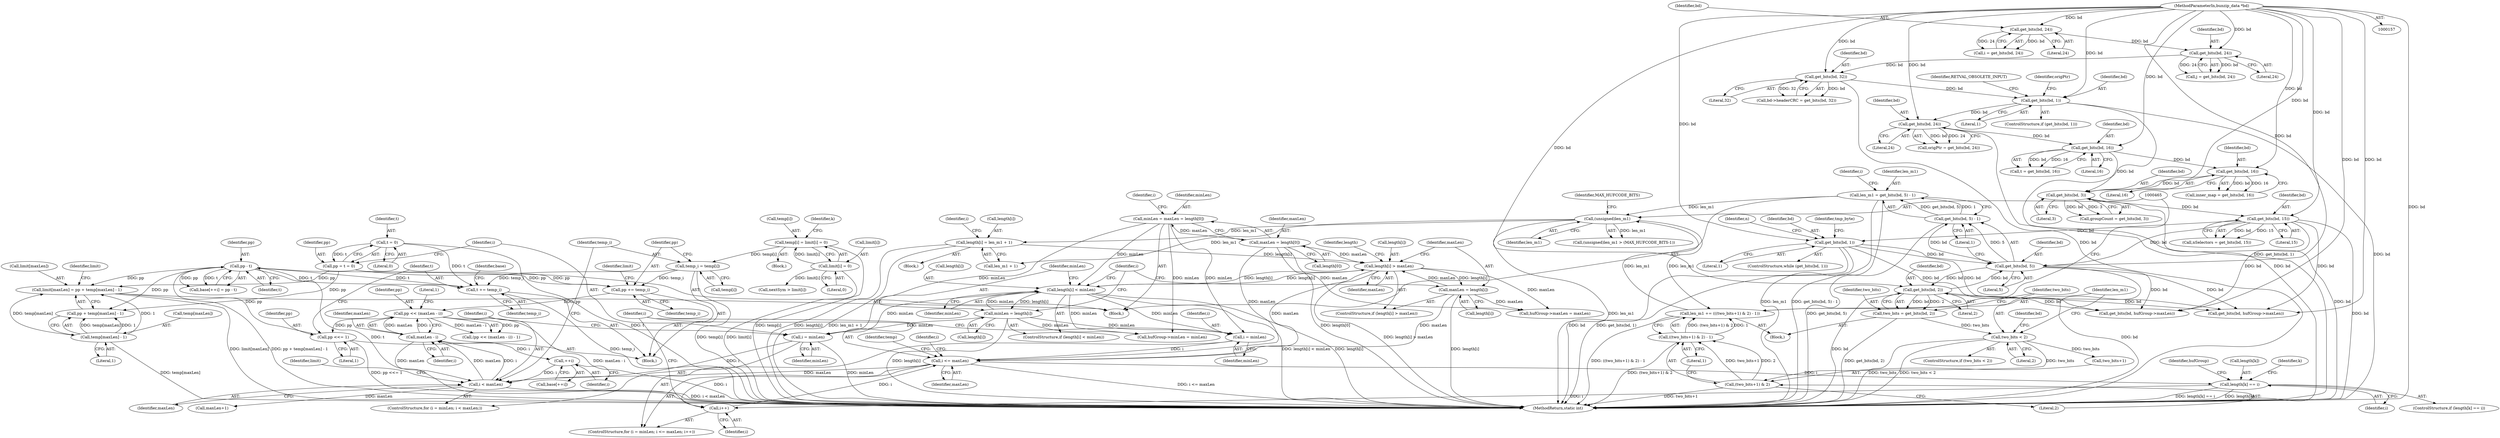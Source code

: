digraph "0_busybox_0402cb32df015d9372578e3db27db47b33d5c7b0@integer" {
"1000682" [label="(Call,limit[maxLen] = pp + temp[maxLen] - 1)"];
"1000679" [label="(Call,pp - t)"];
"1000668" [label="(Call,pp <<= 1)"];
"1000662" [label="(Call,pp << (maxLen - i))"];
"1000654" [label="(Call,pp += temp_i)"];
"1000649" [label="(Call,temp_i = temp[i])"];
"1000588" [label="(Call,temp[i] = limit[i] = 0)"];
"1000592" [label="(Call,limit[i] = 0)"];
"1000635" [label="(Call,pp = t = 0)"];
"1000637" [label="(Call,t = 0)"];
"1000664" [label="(Call,maxLen - i)"];
"1000644" [label="(Call,i < maxLen)"];
"1000677" [label="(Call,++i)"];
"1000641" [label="(Call,i = minLen)"];
"1000538" [label="(Call,minLen = length[i])"];
"1000533" [label="(Call,length[i] < minLen)"];
"1000521" [label="(Call,length[i] > maxLen)"];
"1000496" [label="(Call,length[i] = len_m1 + 1)"];
"1000464" [label="(Call,(unsigned)len_m1)"];
"1000442" [label="(Call,len_m1 = get_bits(bd, 5) - 1)"];
"1000444" [label="(Call,get_bits(bd, 5) - 1)"];
"1000445" [label="(Call,get_bits(bd, 5))"];
"1000381" [label="(Call,get_bits(bd, 1))"];
"1000357" [label="(Call,get_bits(bd, 15))"];
"1000328" [label="(Call,get_bits(bd, 3))"];
"1000274" [label="(Call,get_bits(bd, 16))"];
"1000255" [label="(Call,get_bits(bd, 24))"];
"1000248" [label="(Call,get_bits(bd, 1))"];
"1000224" [label="(Call,get_bits(bd, 32))"];
"1000217" [label="(Call,get_bits(bd, 24))"];
"1000212" [label="(Call,get_bits(bd, 24))"];
"1000158" [label="(MethodParameterIn,bunzip_data *bd)"];
"1000289" [label="(Call,get_bits(bd, 16))"];
"1000474" [label="(Call,get_bits(bd, 2))"];
"1000487" [label="(Call,len_m1 += (((two_bits+1) & 2) - 1))"];
"1000489" [label="(Call,((two_bits+1) & 2) - 1)"];
"1000490" [label="(Call,(two_bits+1) & 2)"];
"1000478" [label="(Call,two_bits < 2)"];
"1000472" [label="(Call,two_bits = get_bits(bd, 2))"];
"1000505" [label="(Call,maxLen = length[0])"];
"1000526" [label="(Call,maxLen = length[i])"];
"1000503" [label="(Call,minLen = maxLen = length[0])"];
"1000581" [label="(Call,i <= maxLen)"];
"1000578" [label="(Call,i = minLen)"];
"1000584" [label="(Call,i++)"];
"1000607" [label="(Call,length[k] == i)"];
"1000671" [label="(Call,t += temp_i)"];
"1000688" [label="(Call,temp[maxLen] - 1)"];
"1000641" [label="(Call,i = minLen)"];
"1000668" [label="(Call,pp <<= 1)"];
"1000500" [label="(Call,len_m1 + 1)"];
"1000381" [label="(Call,get_bits(bd, 1))"];
"1000249" [label="(Identifier,bd)"];
"1000484" [label="(Identifier,bd)"];
"1000640" [label="(ControlStructure,for (i = minLen; i < maxLen;))"];
"1000272" [label="(Call,t = get_bits(bd, 16))"];
"1000607" [label="(Call,length[k] == i)"];
"1000468" [label="(Identifier,MAX_HUFCODE_BITS)"];
"1000637" [label="(Call,t = 0)"];
"1000330" [label="(Literal,3)"];
"1000692" [label="(Literal,1)"];
"1000472" [label="(Call,two_bits = get_bits(bd, 2))"];
"1000672" [label="(Identifier,t)"];
"1000447" [label="(Literal,5)"];
"1000497" [label="(Call,length[i])"];
"1000478" [label="(Call,two_bits < 2)"];
"1000257" [label="(Literal,24)"];
"1000458" [label="(Block,)"];
"1000638" [label="(Identifier,t)"];
"1000394" [label="(Identifier,tmp_byte)"];
"1000646" [label="(Identifier,maxLen)"];
"1000215" [label="(Call,j = get_bits(bd, 24))"];
"1000276" [label="(Literal,16)"];
"1000644" [label="(Call,i < maxLen)"];
"1000605" [label="(Identifier,k)"];
"1000212" [label="(Call,get_bits(bd, 24))"];
"1000586" [label="(Block,)"];
"1000328" [label="(Call,get_bits(bd, 3))"];
"1000217" [label="(Call,get_bits(bd, 24))"];
"1000488" [label="(Identifier,len_m1)"];
"1000684" [label="(Identifier,limit)"];
"1000696" [label="(Call,maxLen+1)"];
"1000615" [label="(Identifier,hufGroup)"];
"1000477" [label="(ControlStructure,if (two_bits < 2))"];
"1000213" [label="(Identifier,bd)"];
"1000579" [label="(Identifier,i)"];
"1000210" [label="(Call,i = get_bits(bd, 24))"];
"1000581" [label="(Call,i <= maxLen)"];
"1000578" [label="(Call,i = minLen)"];
"1000661" [label="(Call,(pp << (maxLen - i)) - 1)"];
"1000226" [label="(Literal,32)"];
"1000555" [label="(Call,hufGroup->maxLen = maxLen)"];
"1000445" [label="(Call,get_bits(bd, 5))"];
"1000669" [label="(Identifier,pp)"];
"1000688" [label="(Call,temp[maxLen] - 1)"];
"1000673" [label="(Identifier,temp_i)"];
"1000538" [label="(Call,minLen = length[i])"];
"1000520" [label="(ControlStructure,if (length[i] > maxLen))"];
"1000674" [label="(Call,base[++i] = pp - t)"];
"1000491" [label="(Call,two_bits+1)"];
"1000650" [label="(Identifier,temp_i)"];
"1000219" [label="(Literal,24)"];
"1000512" [label="(Identifier,i)"];
"1000801" [label="(Call,get_bits(bd, hufGroup->maxLen))"];
"1000275" [label="(Identifier,bd)"];
"1000670" [label="(Literal,1)"];
"1000475" [label="(Identifier,bd)"];
"1000252" [label="(Identifier,RETVAL_OBSOLETE_INPUT)"];
"1000442" [label="(Call,len_m1 = get_bits(bd, 5) - 1)"];
"1000274" [label="(Call,get_bits(bd, 16))"];
"1000608" [label="(Call,length[k])"];
"1000683" [label="(Call,limit[maxLen])"];
"1000220" [label="(Call,bd->headerCRC = get_bits(bd, 32))"];
"1000532" [label="(ControlStructure,if (length[i] < minLen))"];
"1000473" [label="(Identifier,two_bits)"];
"1000639" [label="(Literal,0)"];
"1000489" [label="(Call,((two_bits+1) & 2) - 1)"];
"1000582" [label="(Identifier,i)"];
"1000463" [label="(Call,(unsigned)len_m1 > (MAX_HUFCODE_BITS-1))"];
"1000678" [label="(Identifier,i)"];
"1000158" [label="(MethodParameterIn,bunzip_data *bd)"];
"1000662" [label="(Call,pp << (maxLen - i))"];
"1000214" [label="(Literal,24)"];
"1000593" [label="(Call,limit[i])"];
"1000474" [label="(Call,get_bits(bd, 2))"];
"1000255" [label="(Call,get_bits(bd, 24))"];
"1000256" [label="(Identifier,bd)"];
"1000695" [label="(Identifier,limit)"];
"1000460" [label="(Block,)"];
"1000250" [label="(Literal,1)"];
"1000507" [label="(Call,length[0])"];
"1000682" [label="(Call,limit[maxLen] = pp + temp[maxLen] - 1)"];
"1000666" [label="(Identifier,i)"];
"1000550" [label="(Call,hufGroup->minLen = minLen)"];
"1000503" [label="(Call,minLen = maxLen = length[0])"];
"1000584" [label="(Call,i++)"];
"1000635" [label="(Call,pp = t = 0)"];
"1000654" [label="(Call,pp += temp_i)"];
"1000656" [label="(Identifier,temp_i)"];
"1000457" [label="(Identifier,i)"];
"1000583" [label="(Identifier,maxLen)"];
"1000588" [label="(Call,temp[i] = limit[i] = 0)"];
"1000537" [label="(Identifier,minLen)"];
"1001173" [label="(MethodReturn,static int)"];
"1000539" [label="(Identifier,minLen)"];
"1000443" [label="(Identifier,len_m1)"];
"1000387" [label="(Identifier,n)"];
"1000504" [label="(Identifier,minLen)"];
"1000466" [label="(Identifier,len_m1)"];
"1000253" [label="(Call,origPtr = get_bits(bd, 24))"];
"1000464" [label="(Call,(unsigned)len_m1)"];
"1000671" [label="(Call,t += temp_i)"];
"1000254" [label="(Identifier,origPtr)"];
"1000383" [label="(Literal,1)"];
"1000357" [label="(Call,get_bits(bd, 15))"];
"1000496" [label="(Call,length[i] = len_m1 + 1)"];
"1000645" [label="(Identifier,i)"];
"1000577" [label="(ControlStructure,for (i = minLen; i <= maxLen; i++))"];
"1000522" [label="(Call,length[i])"];
"1000382" [label="(Identifier,bd)"];
"1000495" [label="(Literal,1)"];
"1000494" [label="(Literal,2)"];
"1000580" [label="(Identifier,minLen)"];
"1000287" [label="(Call,inner_map = get_bits(bd, 16))"];
"1000665" [label="(Identifier,maxLen)"];
"1000326" [label="(Call,groupCount = get_bits(bd, 3))"];
"1000479" [label="(Identifier,two_bits)"];
"1000659" [label="(Identifier,limit)"];
"1000642" [label="(Identifier,i)"];
"1000225" [label="(Identifier,bd)"];
"1000329" [label="(Identifier,bd)"];
"1000248" [label="(Call,get_bits(bd, 1))"];
"1000585" [label="(Identifier,i)"];
"1000289" [label="(Call,get_bits(bd, 16))"];
"1000487" [label="(Call,len_m1 += (((two_bits+1) & 2) - 1))"];
"1000664" [label="(Call,maxLen - i)"];
"1000611" [label="(Identifier,i)"];
"1000679" [label="(Call,pp - t)"];
"1000380" [label="(ControlStructure,while (get_bits(bd, 1)))"];
"1000451" [label="(Identifier,i)"];
"1000506" [label="(Identifier,maxLen)"];
"1000866" [label="(Call,nextSym > limit[i])"];
"1000476" [label="(Literal,2)"];
"1000490" [label="(Call,(two_bits+1) & 2)"];
"1000291" [label="(Literal,16)"];
"1000533" [label="(Call,length[i] < minLen)"];
"1000590" [label="(Identifier,temp)"];
"1000446" [label="(Identifier,bd)"];
"1000480" [label="(Literal,2)"];
"1000680" [label="(Identifier,pp)"];
"1000681" [label="(Identifier,t)"];
"1000526" [label="(Call,maxLen = length[i])"];
"1000534" [label="(Call,length[i])"];
"1000855" [label="(Call,get_bits(bd, hufGroup->maxLen))"];
"1000667" [label="(Literal,1)"];
"1000528" [label="(Call,length[i])"];
"1000622" [label="(Identifier,i)"];
"1000359" [label="(Literal,15)"];
"1000527" [label="(Identifier,maxLen)"];
"1000675" [label="(Call,base[++i])"];
"1000636" [label="(Identifier,pp)"];
"1000596" [label="(Literal,0)"];
"1000525" [label="(Identifier,maxLen)"];
"1000355" [label="(Call,nSelectors = get_bits(bd, 15))"];
"1000647" [label="(Block,)"];
"1000655" [label="(Identifier,pp)"];
"1000290" [label="(Identifier,bd)"];
"1000606" [label="(ControlStructure,if (length[k] == i))"];
"1000651" [label="(Call,temp[i])"];
"1000663" [label="(Identifier,pp)"];
"1000589" [label="(Call,temp[i])"];
"1000689" [label="(Call,temp[maxLen])"];
"1000448" [label="(Literal,1)"];
"1000643" [label="(Identifier,minLen)"];
"1000540" [label="(Call,length[i])"];
"1000677" [label="(Call,++i)"];
"1000247" [label="(ControlStructure,if (get_bits(bd, 1)))"];
"1000521" [label="(Call,length[i] > maxLen)"];
"1000535" [label="(Identifier,length)"];
"1000224" [label="(Call,get_bits(bd, 32))"];
"1000592" [label="(Call,limit[i] = 0)"];
"1000505" [label="(Call,maxLen = length[0])"];
"1000444" [label="(Call,get_bits(bd, 5) - 1)"];
"1000599" [label="(Identifier,k)"];
"1000686" [label="(Call,pp + temp[maxLen] - 1)"];
"1000676" [label="(Identifier,base)"];
"1000218" [label="(Identifier,bd)"];
"1000435" [label="(Block,)"];
"1000649" [label="(Call,temp_i = temp[i])"];
"1000358" [label="(Identifier,bd)"];
"1000518" [label="(Identifier,i)"];
"1000682" -> "1000435"  [label="AST: "];
"1000682" -> "1000686"  [label="CFG: "];
"1000683" -> "1000682"  [label="AST: "];
"1000686" -> "1000682"  [label="AST: "];
"1000695" -> "1000682"  [label="CFG: "];
"1000682" -> "1001173"  [label="DDG: limit[maxLen]"];
"1000682" -> "1001173"  [label="DDG: pp + temp[maxLen] - 1"];
"1000679" -> "1000682"  [label="DDG: pp"];
"1000635" -> "1000682"  [label="DDG: pp"];
"1000688" -> "1000682"  [label="DDG: temp[maxLen]"];
"1000688" -> "1000682"  [label="DDG: 1"];
"1000679" -> "1000674"  [label="AST: "];
"1000679" -> "1000681"  [label="CFG: "];
"1000680" -> "1000679"  [label="AST: "];
"1000681" -> "1000679"  [label="AST: "];
"1000674" -> "1000679"  [label="CFG: "];
"1000679" -> "1001173"  [label="DDG: t"];
"1000679" -> "1000654"  [label="DDG: pp"];
"1000679" -> "1000671"  [label="DDG: t"];
"1000679" -> "1000674"  [label="DDG: pp"];
"1000679" -> "1000674"  [label="DDG: t"];
"1000668" -> "1000679"  [label="DDG: pp"];
"1000671" -> "1000679"  [label="DDG: t"];
"1000679" -> "1000686"  [label="DDG: pp"];
"1000668" -> "1000647"  [label="AST: "];
"1000668" -> "1000670"  [label="CFG: "];
"1000669" -> "1000668"  [label="AST: "];
"1000670" -> "1000668"  [label="AST: "];
"1000672" -> "1000668"  [label="CFG: "];
"1000668" -> "1001173"  [label="DDG: pp <<= 1"];
"1000662" -> "1000668"  [label="DDG: pp"];
"1000662" -> "1000661"  [label="AST: "];
"1000662" -> "1000664"  [label="CFG: "];
"1000663" -> "1000662"  [label="AST: "];
"1000664" -> "1000662"  [label="AST: "];
"1000667" -> "1000662"  [label="CFG: "];
"1000662" -> "1001173"  [label="DDG: maxLen - i"];
"1000662" -> "1000661"  [label="DDG: pp"];
"1000662" -> "1000661"  [label="DDG: maxLen - i"];
"1000654" -> "1000662"  [label="DDG: pp"];
"1000664" -> "1000662"  [label="DDG: maxLen"];
"1000664" -> "1000662"  [label="DDG: i"];
"1000654" -> "1000647"  [label="AST: "];
"1000654" -> "1000656"  [label="CFG: "];
"1000655" -> "1000654"  [label="AST: "];
"1000656" -> "1000654"  [label="AST: "];
"1000659" -> "1000654"  [label="CFG: "];
"1000649" -> "1000654"  [label="DDG: temp_i"];
"1000635" -> "1000654"  [label="DDG: pp"];
"1000649" -> "1000647"  [label="AST: "];
"1000649" -> "1000651"  [label="CFG: "];
"1000650" -> "1000649"  [label="AST: "];
"1000651" -> "1000649"  [label="AST: "];
"1000655" -> "1000649"  [label="CFG: "];
"1000649" -> "1001173"  [label="DDG: temp[i]"];
"1000588" -> "1000649"  [label="DDG: temp[i]"];
"1000649" -> "1000671"  [label="DDG: temp_i"];
"1000588" -> "1000586"  [label="AST: "];
"1000588" -> "1000592"  [label="CFG: "];
"1000589" -> "1000588"  [label="AST: "];
"1000592" -> "1000588"  [label="AST: "];
"1000599" -> "1000588"  [label="CFG: "];
"1000588" -> "1001173"  [label="DDG: temp[i]"];
"1000592" -> "1000588"  [label="DDG: limit[i]"];
"1000592" -> "1000596"  [label="CFG: "];
"1000593" -> "1000592"  [label="AST: "];
"1000596" -> "1000592"  [label="AST: "];
"1000592" -> "1001173"  [label="DDG: limit[i]"];
"1000592" -> "1000866"  [label="DDG: limit[i]"];
"1000635" -> "1000435"  [label="AST: "];
"1000635" -> "1000637"  [label="CFG: "];
"1000636" -> "1000635"  [label="AST: "];
"1000637" -> "1000635"  [label="AST: "];
"1000642" -> "1000635"  [label="CFG: "];
"1000637" -> "1000635"  [label="DDG: t"];
"1000635" -> "1000686"  [label="DDG: pp"];
"1000637" -> "1000639"  [label="CFG: "];
"1000638" -> "1000637"  [label="AST: "];
"1000639" -> "1000637"  [label="AST: "];
"1000637" -> "1001173"  [label="DDG: t"];
"1000637" -> "1000671"  [label="DDG: t"];
"1000664" -> "1000666"  [label="CFG: "];
"1000665" -> "1000664"  [label="AST: "];
"1000666" -> "1000664"  [label="AST: "];
"1000664" -> "1000644"  [label="DDG: maxLen"];
"1000644" -> "1000664"  [label="DDG: maxLen"];
"1000644" -> "1000664"  [label="DDG: i"];
"1000664" -> "1000677"  [label="DDG: i"];
"1000644" -> "1000640"  [label="AST: "];
"1000644" -> "1000646"  [label="CFG: "];
"1000645" -> "1000644"  [label="AST: "];
"1000646" -> "1000644"  [label="AST: "];
"1000650" -> "1000644"  [label="CFG: "];
"1000684" -> "1000644"  [label="CFG: "];
"1000644" -> "1001173"  [label="DDG: i < maxLen"];
"1000677" -> "1000644"  [label="DDG: i"];
"1000641" -> "1000644"  [label="DDG: i"];
"1000581" -> "1000644"  [label="DDG: maxLen"];
"1000644" -> "1000696"  [label="DDG: maxLen"];
"1000677" -> "1000675"  [label="AST: "];
"1000677" -> "1000678"  [label="CFG: "];
"1000678" -> "1000677"  [label="AST: "];
"1000675" -> "1000677"  [label="CFG: "];
"1000641" -> "1000640"  [label="AST: "];
"1000641" -> "1000643"  [label="CFG: "];
"1000642" -> "1000641"  [label="AST: "];
"1000643" -> "1000641"  [label="AST: "];
"1000645" -> "1000641"  [label="CFG: "];
"1000641" -> "1001173"  [label="DDG: minLen"];
"1000538" -> "1000641"  [label="DDG: minLen"];
"1000503" -> "1000641"  [label="DDG: minLen"];
"1000533" -> "1000641"  [label="DDG: minLen"];
"1000538" -> "1000532"  [label="AST: "];
"1000538" -> "1000540"  [label="CFG: "];
"1000539" -> "1000538"  [label="AST: "];
"1000540" -> "1000538"  [label="AST: "];
"1000518" -> "1000538"  [label="CFG: "];
"1000538" -> "1001173"  [label="DDG: length[i]"];
"1000538" -> "1000533"  [label="DDG: minLen"];
"1000533" -> "1000538"  [label="DDG: length[i]"];
"1000538" -> "1000550"  [label="DDG: minLen"];
"1000538" -> "1000578"  [label="DDG: minLen"];
"1000533" -> "1000532"  [label="AST: "];
"1000533" -> "1000537"  [label="CFG: "];
"1000534" -> "1000533"  [label="AST: "];
"1000537" -> "1000533"  [label="AST: "];
"1000539" -> "1000533"  [label="CFG: "];
"1000518" -> "1000533"  [label="CFG: "];
"1000533" -> "1001173"  [label="DDG: length[i] < minLen"];
"1000533" -> "1001173"  [label="DDG: length[i]"];
"1000533" -> "1000521"  [label="DDG: length[i]"];
"1000521" -> "1000533"  [label="DDG: length[i]"];
"1000503" -> "1000533"  [label="DDG: minLen"];
"1000533" -> "1000550"  [label="DDG: minLen"];
"1000533" -> "1000578"  [label="DDG: minLen"];
"1000521" -> "1000520"  [label="AST: "];
"1000521" -> "1000525"  [label="CFG: "];
"1000522" -> "1000521"  [label="AST: "];
"1000525" -> "1000521"  [label="AST: "];
"1000527" -> "1000521"  [label="CFG: "];
"1000535" -> "1000521"  [label="CFG: "];
"1000521" -> "1001173"  [label="DDG: length[i] > maxLen"];
"1000496" -> "1000521"  [label="DDG: length[i]"];
"1000505" -> "1000521"  [label="DDG: maxLen"];
"1000526" -> "1000521"  [label="DDG: maxLen"];
"1000521" -> "1000526"  [label="DDG: length[i]"];
"1000521" -> "1000555"  [label="DDG: maxLen"];
"1000521" -> "1000581"  [label="DDG: maxLen"];
"1000496" -> "1000458"  [label="AST: "];
"1000496" -> "1000500"  [label="CFG: "];
"1000497" -> "1000496"  [label="AST: "];
"1000500" -> "1000496"  [label="AST: "];
"1000457" -> "1000496"  [label="CFG: "];
"1000496" -> "1001173"  [label="DDG: length[i]"];
"1000496" -> "1001173"  [label="DDG: len_m1 + 1"];
"1000464" -> "1000496"  [label="DDG: len_m1"];
"1000464" -> "1000463"  [label="AST: "];
"1000464" -> "1000466"  [label="CFG: "];
"1000465" -> "1000464"  [label="AST: "];
"1000466" -> "1000464"  [label="AST: "];
"1000468" -> "1000464"  [label="CFG: "];
"1000464" -> "1001173"  [label="DDG: len_m1"];
"1000464" -> "1000463"  [label="DDG: len_m1"];
"1000442" -> "1000464"  [label="DDG: len_m1"];
"1000487" -> "1000464"  [label="DDG: len_m1"];
"1000464" -> "1000487"  [label="DDG: len_m1"];
"1000464" -> "1000500"  [label="DDG: len_m1"];
"1000442" -> "1000435"  [label="AST: "];
"1000442" -> "1000444"  [label="CFG: "];
"1000443" -> "1000442"  [label="AST: "];
"1000444" -> "1000442"  [label="AST: "];
"1000451" -> "1000442"  [label="CFG: "];
"1000442" -> "1001173"  [label="DDG: len_m1"];
"1000442" -> "1001173"  [label="DDG: get_bits(bd, 5) - 1"];
"1000444" -> "1000442"  [label="DDG: get_bits(bd, 5)"];
"1000444" -> "1000442"  [label="DDG: 1"];
"1000444" -> "1000448"  [label="CFG: "];
"1000445" -> "1000444"  [label="AST: "];
"1000448" -> "1000444"  [label="AST: "];
"1000444" -> "1001173"  [label="DDG: get_bits(bd, 5)"];
"1000445" -> "1000444"  [label="DDG: bd"];
"1000445" -> "1000444"  [label="DDG: 5"];
"1000445" -> "1000447"  [label="CFG: "];
"1000446" -> "1000445"  [label="AST: "];
"1000447" -> "1000445"  [label="AST: "];
"1000448" -> "1000445"  [label="CFG: "];
"1000445" -> "1001173"  [label="DDG: bd"];
"1000381" -> "1000445"  [label="DDG: bd"];
"1000474" -> "1000445"  [label="DDG: bd"];
"1000357" -> "1000445"  [label="DDG: bd"];
"1000158" -> "1000445"  [label="DDG: bd"];
"1000445" -> "1000474"  [label="DDG: bd"];
"1000445" -> "1000801"  [label="DDG: bd"];
"1000445" -> "1000855"  [label="DDG: bd"];
"1000381" -> "1000380"  [label="AST: "];
"1000381" -> "1000383"  [label="CFG: "];
"1000382" -> "1000381"  [label="AST: "];
"1000383" -> "1000381"  [label="AST: "];
"1000387" -> "1000381"  [label="CFG: "];
"1000394" -> "1000381"  [label="CFG: "];
"1000381" -> "1001173"  [label="DDG: bd"];
"1000381" -> "1001173"  [label="DDG: get_bits(bd, 1)"];
"1000357" -> "1000381"  [label="DDG: bd"];
"1000158" -> "1000381"  [label="DDG: bd"];
"1000381" -> "1000801"  [label="DDG: bd"];
"1000381" -> "1000855"  [label="DDG: bd"];
"1000357" -> "1000355"  [label="AST: "];
"1000357" -> "1000359"  [label="CFG: "];
"1000358" -> "1000357"  [label="AST: "];
"1000359" -> "1000357"  [label="AST: "];
"1000355" -> "1000357"  [label="CFG: "];
"1000357" -> "1001173"  [label="DDG: bd"];
"1000357" -> "1000355"  [label="DDG: bd"];
"1000357" -> "1000355"  [label="DDG: 15"];
"1000328" -> "1000357"  [label="DDG: bd"];
"1000158" -> "1000357"  [label="DDG: bd"];
"1000357" -> "1000801"  [label="DDG: bd"];
"1000357" -> "1000855"  [label="DDG: bd"];
"1000328" -> "1000326"  [label="AST: "];
"1000328" -> "1000330"  [label="CFG: "];
"1000329" -> "1000328"  [label="AST: "];
"1000330" -> "1000328"  [label="AST: "];
"1000326" -> "1000328"  [label="CFG: "];
"1000328" -> "1001173"  [label="DDG: bd"];
"1000328" -> "1000326"  [label="DDG: bd"];
"1000328" -> "1000326"  [label="DDG: 3"];
"1000274" -> "1000328"  [label="DDG: bd"];
"1000289" -> "1000328"  [label="DDG: bd"];
"1000158" -> "1000328"  [label="DDG: bd"];
"1000274" -> "1000272"  [label="AST: "];
"1000274" -> "1000276"  [label="CFG: "];
"1000275" -> "1000274"  [label="AST: "];
"1000276" -> "1000274"  [label="AST: "];
"1000272" -> "1000274"  [label="CFG: "];
"1000274" -> "1000272"  [label="DDG: bd"];
"1000274" -> "1000272"  [label="DDG: 16"];
"1000255" -> "1000274"  [label="DDG: bd"];
"1000158" -> "1000274"  [label="DDG: bd"];
"1000274" -> "1000289"  [label="DDG: bd"];
"1000255" -> "1000253"  [label="AST: "];
"1000255" -> "1000257"  [label="CFG: "];
"1000256" -> "1000255"  [label="AST: "];
"1000257" -> "1000255"  [label="AST: "];
"1000253" -> "1000255"  [label="CFG: "];
"1000255" -> "1001173"  [label="DDG: bd"];
"1000255" -> "1000253"  [label="DDG: bd"];
"1000255" -> "1000253"  [label="DDG: 24"];
"1000248" -> "1000255"  [label="DDG: bd"];
"1000158" -> "1000255"  [label="DDG: bd"];
"1000248" -> "1000247"  [label="AST: "];
"1000248" -> "1000250"  [label="CFG: "];
"1000249" -> "1000248"  [label="AST: "];
"1000250" -> "1000248"  [label="AST: "];
"1000252" -> "1000248"  [label="CFG: "];
"1000254" -> "1000248"  [label="CFG: "];
"1000248" -> "1001173"  [label="DDG: get_bits(bd, 1)"];
"1000248" -> "1001173"  [label="DDG: bd"];
"1000224" -> "1000248"  [label="DDG: bd"];
"1000158" -> "1000248"  [label="DDG: bd"];
"1000224" -> "1000220"  [label="AST: "];
"1000224" -> "1000226"  [label="CFG: "];
"1000225" -> "1000224"  [label="AST: "];
"1000226" -> "1000224"  [label="AST: "];
"1000220" -> "1000224"  [label="CFG: "];
"1000224" -> "1001173"  [label="DDG: bd"];
"1000224" -> "1000220"  [label="DDG: bd"];
"1000224" -> "1000220"  [label="DDG: 32"];
"1000217" -> "1000224"  [label="DDG: bd"];
"1000158" -> "1000224"  [label="DDG: bd"];
"1000217" -> "1000215"  [label="AST: "];
"1000217" -> "1000219"  [label="CFG: "];
"1000218" -> "1000217"  [label="AST: "];
"1000219" -> "1000217"  [label="AST: "];
"1000215" -> "1000217"  [label="CFG: "];
"1000217" -> "1000215"  [label="DDG: bd"];
"1000217" -> "1000215"  [label="DDG: 24"];
"1000212" -> "1000217"  [label="DDG: bd"];
"1000158" -> "1000217"  [label="DDG: bd"];
"1000212" -> "1000210"  [label="AST: "];
"1000212" -> "1000214"  [label="CFG: "];
"1000213" -> "1000212"  [label="AST: "];
"1000214" -> "1000212"  [label="AST: "];
"1000210" -> "1000212"  [label="CFG: "];
"1000212" -> "1000210"  [label="DDG: bd"];
"1000212" -> "1000210"  [label="DDG: 24"];
"1000158" -> "1000212"  [label="DDG: bd"];
"1000158" -> "1000157"  [label="AST: "];
"1000158" -> "1001173"  [label="DDG: bd"];
"1000158" -> "1000289"  [label="DDG: bd"];
"1000158" -> "1000474"  [label="DDG: bd"];
"1000158" -> "1000801"  [label="DDG: bd"];
"1000158" -> "1000855"  [label="DDG: bd"];
"1000289" -> "1000287"  [label="AST: "];
"1000289" -> "1000291"  [label="CFG: "];
"1000290" -> "1000289"  [label="AST: "];
"1000291" -> "1000289"  [label="AST: "];
"1000287" -> "1000289"  [label="CFG: "];
"1000289" -> "1000287"  [label="DDG: bd"];
"1000289" -> "1000287"  [label="DDG: 16"];
"1000474" -> "1000472"  [label="AST: "];
"1000474" -> "1000476"  [label="CFG: "];
"1000475" -> "1000474"  [label="AST: "];
"1000476" -> "1000474"  [label="AST: "];
"1000472" -> "1000474"  [label="CFG: "];
"1000474" -> "1001173"  [label="DDG: bd"];
"1000474" -> "1000472"  [label="DDG: bd"];
"1000474" -> "1000472"  [label="DDG: 2"];
"1000474" -> "1000801"  [label="DDG: bd"];
"1000474" -> "1000855"  [label="DDG: bd"];
"1000487" -> "1000460"  [label="AST: "];
"1000487" -> "1000489"  [label="CFG: "];
"1000488" -> "1000487"  [label="AST: "];
"1000489" -> "1000487"  [label="AST: "];
"1000465" -> "1000487"  [label="CFG: "];
"1000487" -> "1001173"  [label="DDG: ((two_bits+1) & 2) - 1"];
"1000489" -> "1000487"  [label="DDG: (two_bits+1) & 2"];
"1000489" -> "1000487"  [label="DDG: 1"];
"1000489" -> "1000495"  [label="CFG: "];
"1000490" -> "1000489"  [label="AST: "];
"1000495" -> "1000489"  [label="AST: "];
"1000489" -> "1001173"  [label="DDG: (two_bits+1) & 2"];
"1000490" -> "1000489"  [label="DDG: two_bits+1"];
"1000490" -> "1000489"  [label="DDG: 2"];
"1000490" -> "1000494"  [label="CFG: "];
"1000491" -> "1000490"  [label="AST: "];
"1000494" -> "1000490"  [label="AST: "];
"1000495" -> "1000490"  [label="CFG: "];
"1000490" -> "1001173"  [label="DDG: two_bits+1"];
"1000478" -> "1000490"  [label="DDG: two_bits"];
"1000478" -> "1000477"  [label="AST: "];
"1000478" -> "1000480"  [label="CFG: "];
"1000479" -> "1000478"  [label="AST: "];
"1000480" -> "1000478"  [label="AST: "];
"1000484" -> "1000478"  [label="CFG: "];
"1000488" -> "1000478"  [label="CFG: "];
"1000478" -> "1001173"  [label="DDG: two_bits"];
"1000478" -> "1001173"  [label="DDG: two_bits < 2"];
"1000472" -> "1000478"  [label="DDG: two_bits"];
"1000478" -> "1000491"  [label="DDG: two_bits"];
"1000472" -> "1000460"  [label="AST: "];
"1000473" -> "1000472"  [label="AST: "];
"1000479" -> "1000472"  [label="CFG: "];
"1000472" -> "1001173"  [label="DDG: get_bits(bd, 2)"];
"1000505" -> "1000503"  [label="AST: "];
"1000505" -> "1000507"  [label="CFG: "];
"1000506" -> "1000505"  [label="AST: "];
"1000507" -> "1000505"  [label="AST: "];
"1000503" -> "1000505"  [label="CFG: "];
"1000505" -> "1001173"  [label="DDG: length[0]"];
"1000505" -> "1000503"  [label="DDG: maxLen"];
"1000505" -> "1000555"  [label="DDG: maxLen"];
"1000505" -> "1000581"  [label="DDG: maxLen"];
"1000526" -> "1000520"  [label="AST: "];
"1000526" -> "1000528"  [label="CFG: "];
"1000527" -> "1000526"  [label="AST: "];
"1000528" -> "1000526"  [label="AST: "];
"1000518" -> "1000526"  [label="CFG: "];
"1000526" -> "1001173"  [label="DDG: length[i]"];
"1000526" -> "1000555"  [label="DDG: maxLen"];
"1000526" -> "1000581"  [label="DDG: maxLen"];
"1000503" -> "1000435"  [label="AST: "];
"1000504" -> "1000503"  [label="AST: "];
"1000512" -> "1000503"  [label="CFG: "];
"1000503" -> "1000550"  [label="DDG: minLen"];
"1000503" -> "1000578"  [label="DDG: minLen"];
"1000581" -> "1000577"  [label="AST: "];
"1000581" -> "1000583"  [label="CFG: "];
"1000582" -> "1000581"  [label="AST: "];
"1000583" -> "1000581"  [label="AST: "];
"1000590" -> "1000581"  [label="CFG: "];
"1000622" -> "1000581"  [label="CFG: "];
"1000581" -> "1001173"  [label="DDG: i <= maxLen"];
"1000578" -> "1000581"  [label="DDG: i"];
"1000584" -> "1000581"  [label="DDG: i"];
"1000581" -> "1000584"  [label="DDG: i"];
"1000581" -> "1000607"  [label="DDG: i"];
"1000578" -> "1000577"  [label="AST: "];
"1000578" -> "1000580"  [label="CFG: "];
"1000579" -> "1000578"  [label="AST: "];
"1000580" -> "1000578"  [label="AST: "];
"1000582" -> "1000578"  [label="CFG: "];
"1000584" -> "1000577"  [label="AST: "];
"1000584" -> "1000585"  [label="CFG: "];
"1000585" -> "1000584"  [label="AST: "];
"1000582" -> "1000584"  [label="CFG: "];
"1000607" -> "1000584"  [label="DDG: i"];
"1000607" -> "1000606"  [label="AST: "];
"1000607" -> "1000611"  [label="CFG: "];
"1000608" -> "1000607"  [label="AST: "];
"1000611" -> "1000607"  [label="AST: "];
"1000615" -> "1000607"  [label="CFG: "];
"1000605" -> "1000607"  [label="CFG: "];
"1000607" -> "1001173"  [label="DDG: length[k] == i"];
"1000607" -> "1001173"  [label="DDG: length[k]"];
"1000671" -> "1000647"  [label="AST: "];
"1000671" -> "1000673"  [label="CFG: "];
"1000672" -> "1000671"  [label="AST: "];
"1000673" -> "1000671"  [label="AST: "];
"1000676" -> "1000671"  [label="CFG: "];
"1000671" -> "1001173"  [label="DDG: temp_i"];
"1000688" -> "1000686"  [label="AST: "];
"1000688" -> "1000692"  [label="CFG: "];
"1000689" -> "1000688"  [label="AST: "];
"1000692" -> "1000688"  [label="AST: "];
"1000686" -> "1000688"  [label="CFG: "];
"1000688" -> "1001173"  [label="DDG: temp[maxLen]"];
"1000688" -> "1000686"  [label="DDG: temp[maxLen]"];
"1000688" -> "1000686"  [label="DDG: 1"];
}
